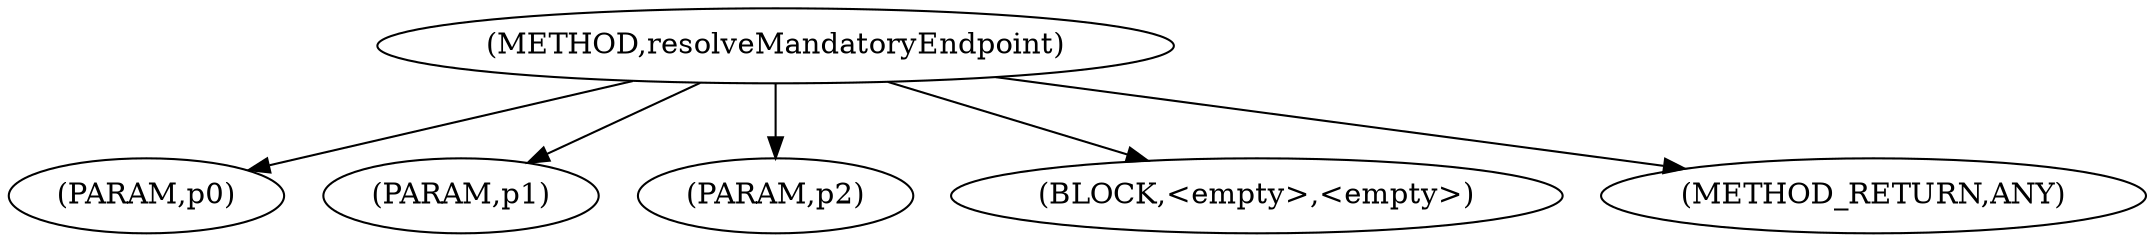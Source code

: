 digraph "resolveMandatoryEndpoint" {  
"581" [label = <(METHOD,resolveMandatoryEndpoint)> ]
"582" [label = <(PARAM,p0)> ]
"583" [label = <(PARAM,p1)> ]
"584" [label = <(PARAM,p2)> ]
"585" [label = <(BLOCK,&lt;empty&gt;,&lt;empty&gt;)> ]
"586" [label = <(METHOD_RETURN,ANY)> ]
  "581" -> "582" 
  "581" -> "583" 
  "581" -> "585" 
  "581" -> "584" 
  "581" -> "586" 
}
